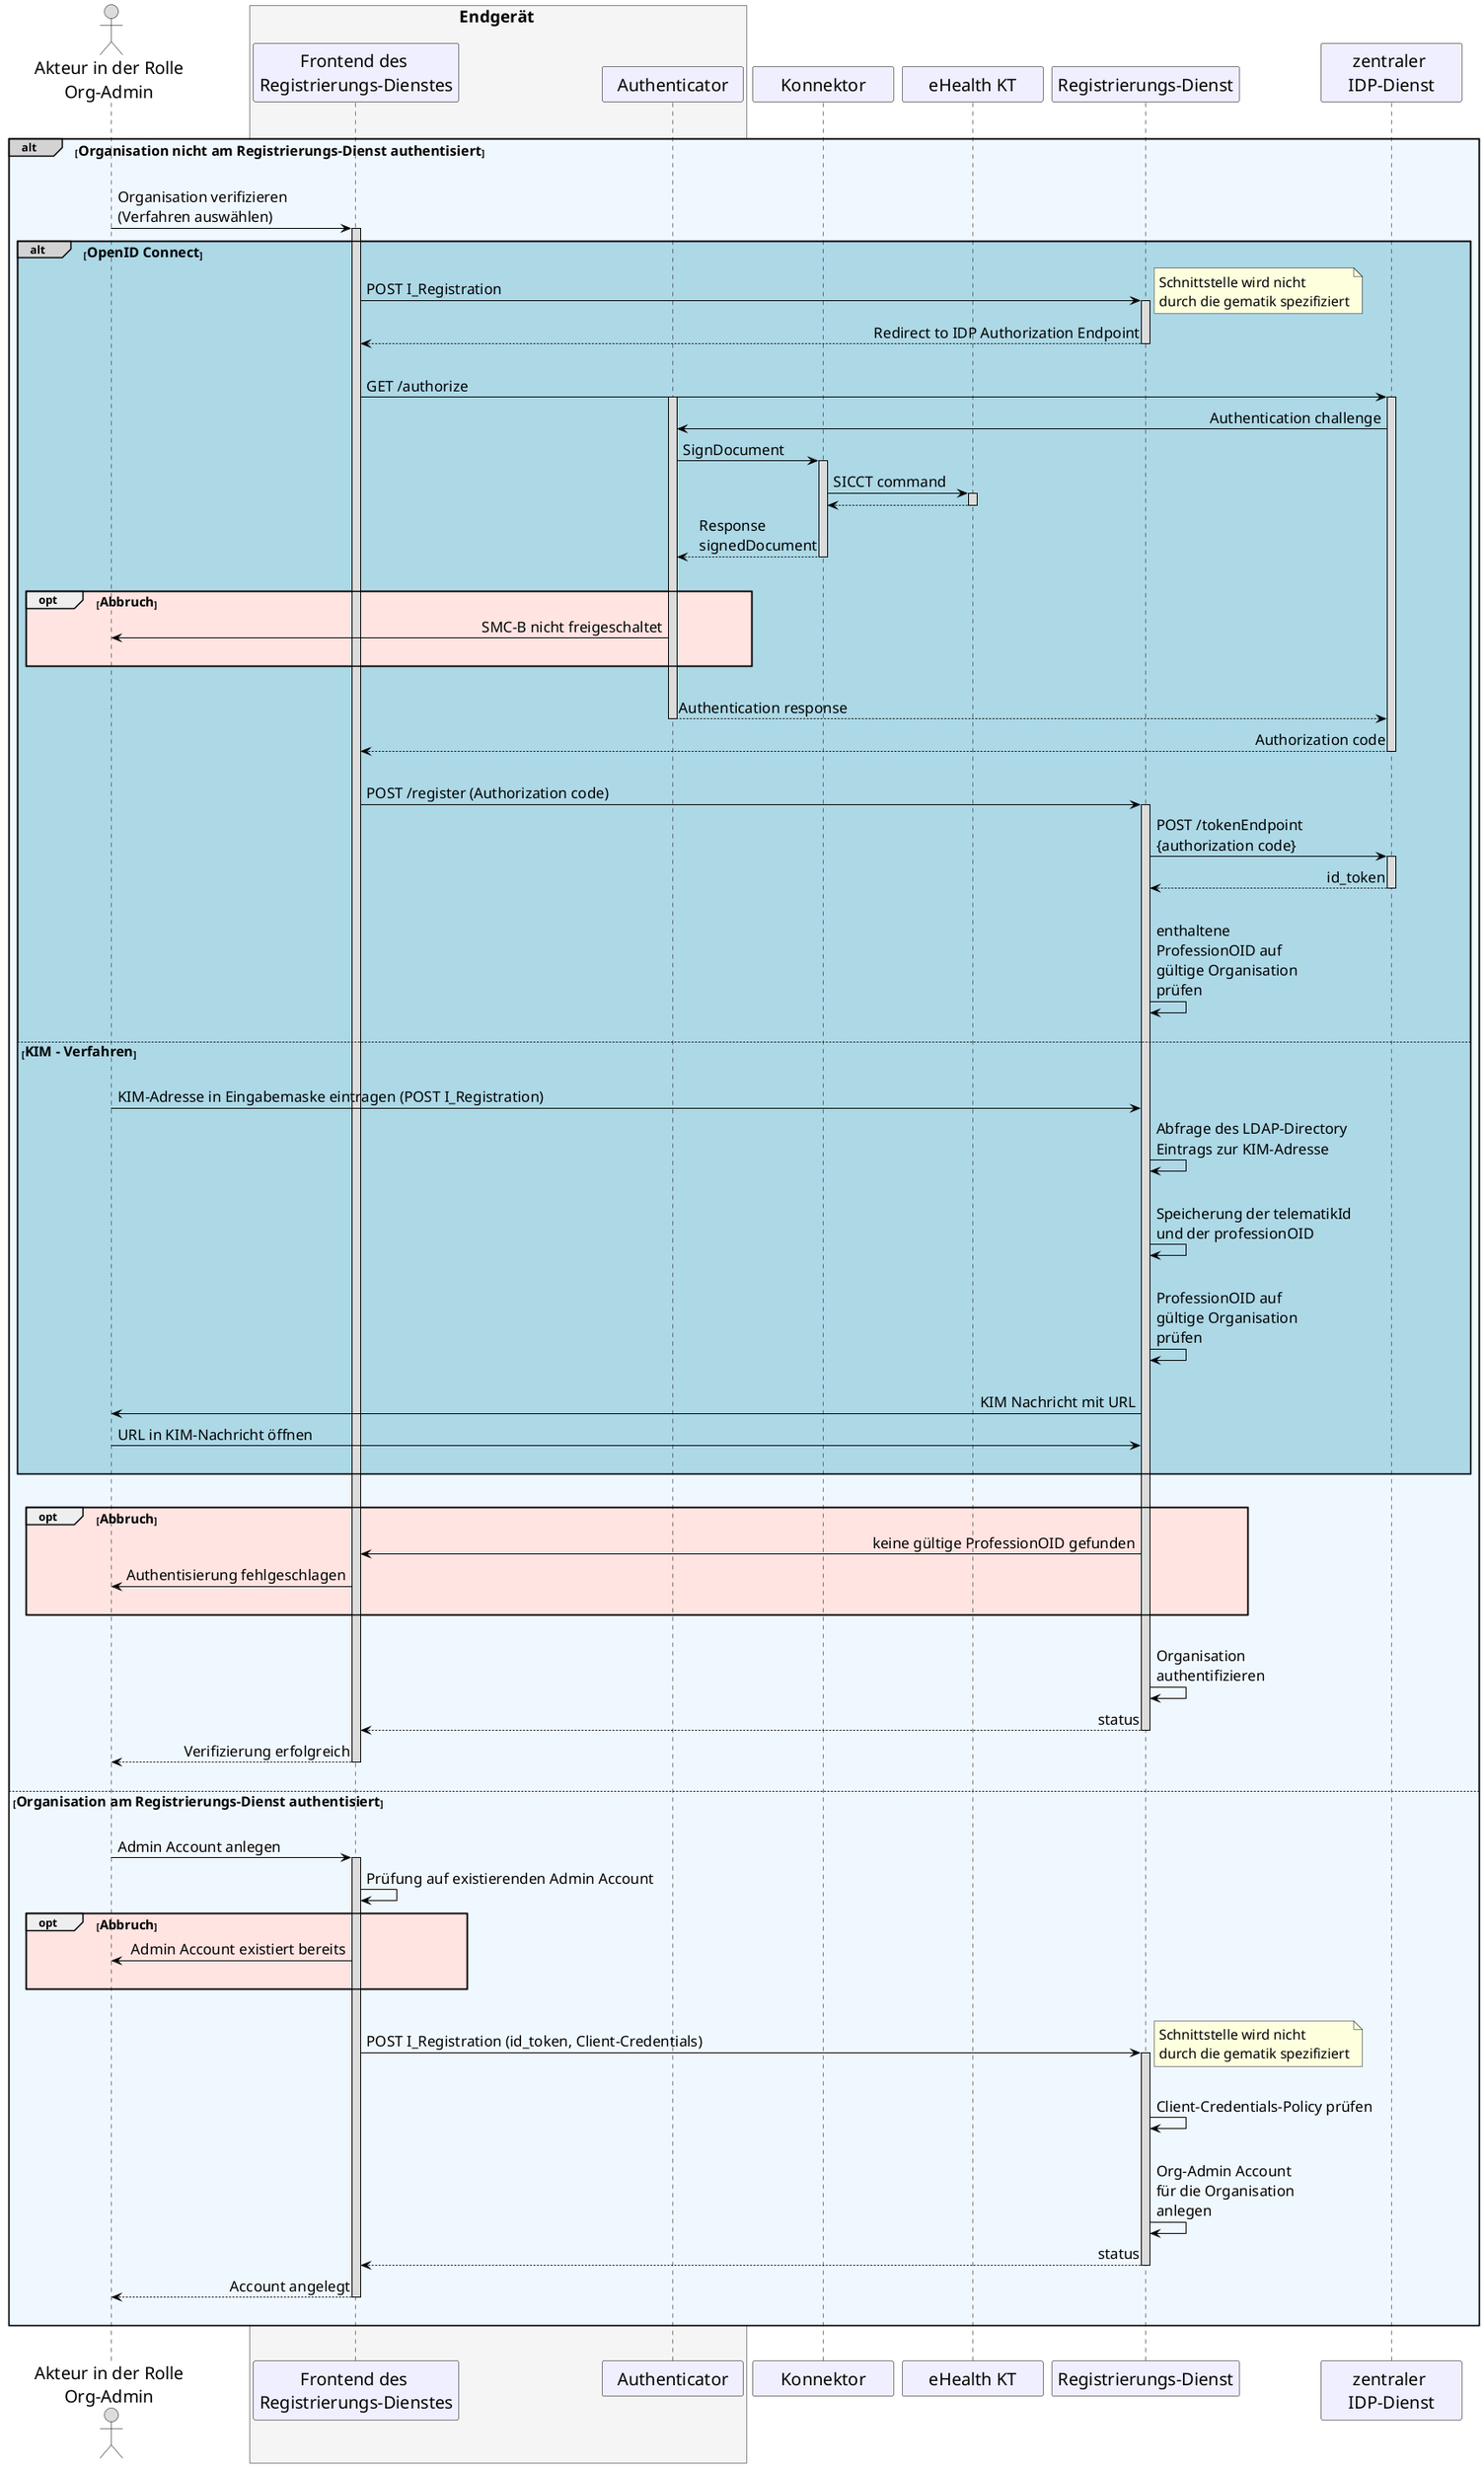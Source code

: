 /'
# TI-Messenger 1.1
# TI-Messenger-Dienst
# UC - 10103
# Sequence Diagram
# Name: Authentisieren einer Organisation am TI-Messenger-Dienst
'/

@startuml "Authentisieren einer Organisation am TI-Messenger-Dienst"
skinparam sequenceMessageAlign direction
skinparam WrapWidth 300
skinparam minClassWidth 150
skinparam BoxPadding 1
scale max 2048 width

skinparam sequence {
ArrowColor black
ArrowFontSize 17
ActorBorderColor black
LifeLineBorderColor black
LifeLineBackgroundColor Gainsboro

ParticipantBorderColor Motivation
ParticipantBackgroundColor Motivation
ParticipantFontName Impact
ParticipantFontSize 20
ParticipantFontColor black
ParticipantBorderColor Black
ParticipantBackgroundColor MOTIVATION

ActorBackgroundColor Gainsboro
ActorFontColor black
ActorFontSize 20
ActorFontName Aapex
}

  actor oa as "Akteur in der Rolle\nOrg-Admin"
    box <size:19>Endgerät</size> #WhiteSmoke
    participant wb as "Frontend des \nRegistrierungs-Dienstes"
    participant au as "Authenticator"
    end box
  participant ko as "Konnektor"
  participant kt as "eHealth KT"
  participant rd as "Registrierungs-Dienst"
  participant ip as "zentraler \nIDP-Dienst"

|||
alt#LightGrey #AliceBlue <size:16>Organisation nicht am Registrierungs-Dienst authentisiert</size>
|||
      oa -> wb: Organisation verifizieren \n(Verfahren auswählen)
      alt#LightGrey #LightBlue <size:16>OpenID Connect</size>
          activate wb
        wb -> rd:POST I_Registration
        note right: <size:16>Schnittstelle wird nicht \n<size:16>durch die gematik spezifiziert</size>
          activate rd
        rd --> wb: Redirect to IDP Authorization Endpoint
          deactivate rd
        |||
        wb -> ip: GET /authorize
          activate au
          activate ip
        ip -> au: Authentication challenge
        au -> ko: SignDocument
          activate ko
        ko -> kt: SICCT command
          activate kt
        kt --> ko
          deactivate kt
        ko --> au: Response \nsignedDocument
        |||
          deactivate ko

      opt #MistyRose <size:15>Abbruch</size>
        au -> oa: SMC-B nicht freigeschaltet
        |||
      end
        |||
        au -->ip: Authentication response
          deactivate au
        ip --> wb: Authorization code
          deactivate ip
        |||
        wb -> rd: POST /register (Authorization code)
          activate rd
        rd -> ip: POST /tokenEndpoint\n{authorization code}
          activate ip
        ip --> rd: id_token
          deactivate ip
        |||
        rd -> rd: enthaltene \nProfessionOID auf \ngültige Organisation \nprüfen
        |||
      else <size:16>KIM - Verfahren</size>
        |||
        oa -> rd: KIM-Adresse in Eingabemaske eintragen (POST I_Registration)
        rd -> rd: Abfrage des LDAP-Directory\nEintrags zur KIM-Adresse
        |||
        rd -> rd: Speicherung der telematikId\nund der professionOID
        |||
        rd -> rd: ProfessionOID auf\ngültige Organisation\nprüfen
        |||
        rd -> oa: KIM Nachricht mit URL
        oa -> rd: URL in KIM-Nachricht öffnen
        |||
      end
      |||

    opt #MistyRose <size:15>Abbruch</size>
      rd -> wb: keine gültige ProfessionOID gefunden
      wb -> oa: Authentisierung fehlgeschlagen
      |||
    end

      |||
      rd-> rd: Organisation \nauthentifizieren
      rd --> wb: status
        deactivate rd
      wb --> oa: Verifizierung erfolgreich
        deactivate wb
      |||

      else <size:16>Organisation am Registrierungs-Dienst authentisiert</size>
        |||
        oa -> wb: Admin Account anlegen
          activate wb
        wb -> wb: Prüfung auf existierenden Admin Account
         opt #MistyRose <size:15>Abbruch</size>
         wb -> oa: Admin Account existiert bereits
         |||
        end
         |||
        wb -> rd: POST I_Registration (id_token, Client-Credentials)
        note right: <size:16>Schnittstelle wird nicht \n<size:16>durch die gematik spezifiziert</size>
          activate rd
        |||
        rd -> rd: Client-Credentials-Policy prüfen
        |||
        rd -> rd: Org-Admin Account\nfür die Organisation \nanlegen
        rd --> wb: status
          deactivate rd
        wb --> oa: Account angelegt
          deactivate wb
        |||
end
|||
@enduml
